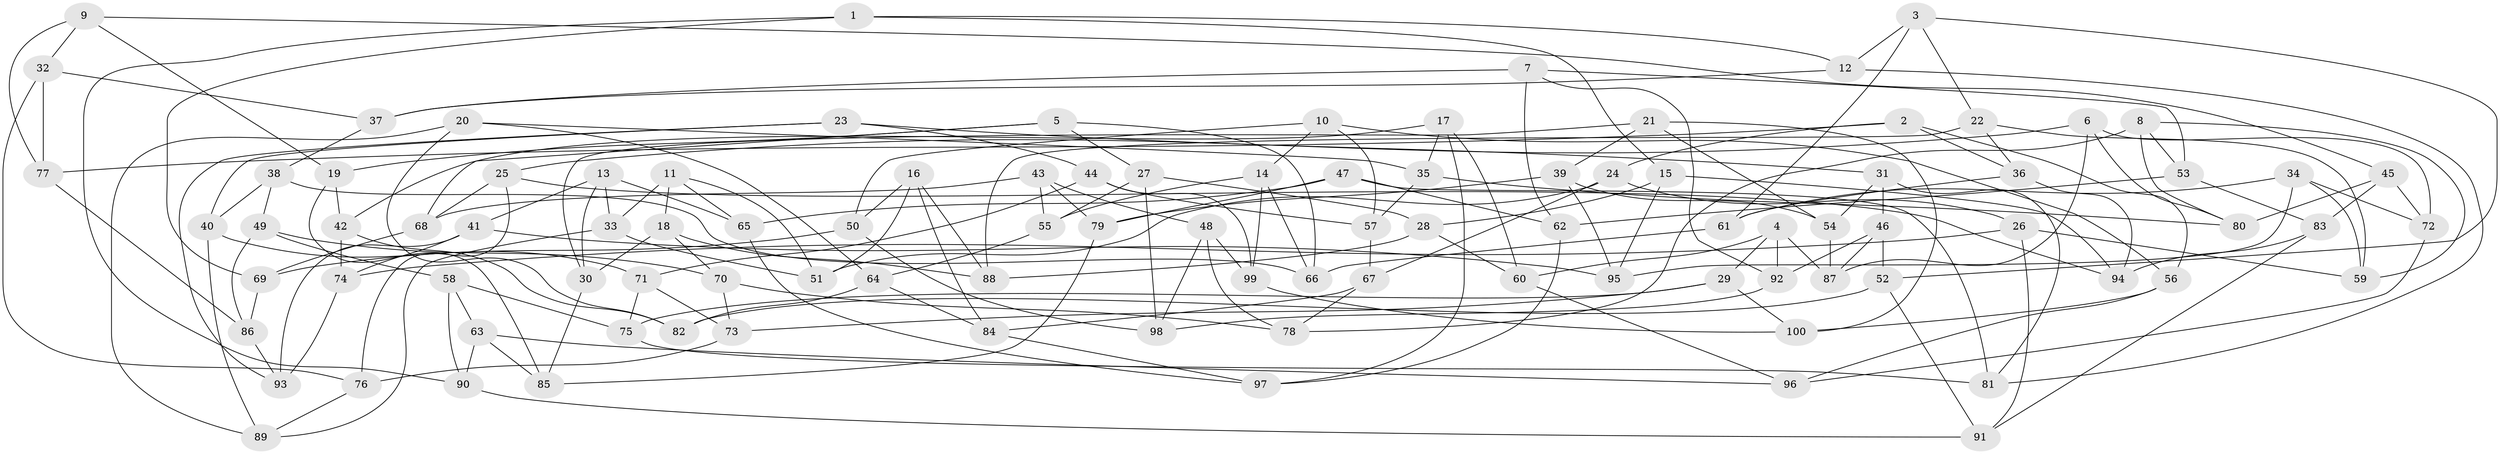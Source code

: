// Generated by graph-tools (version 1.1) at 2025/26/03/09/25 03:26:51]
// undirected, 100 vertices, 200 edges
graph export_dot {
graph [start="1"]
  node [color=gray90,style=filled];
  1;
  2;
  3;
  4;
  5;
  6;
  7;
  8;
  9;
  10;
  11;
  12;
  13;
  14;
  15;
  16;
  17;
  18;
  19;
  20;
  21;
  22;
  23;
  24;
  25;
  26;
  27;
  28;
  29;
  30;
  31;
  32;
  33;
  34;
  35;
  36;
  37;
  38;
  39;
  40;
  41;
  42;
  43;
  44;
  45;
  46;
  47;
  48;
  49;
  50;
  51;
  52;
  53;
  54;
  55;
  56;
  57;
  58;
  59;
  60;
  61;
  62;
  63;
  64;
  65;
  66;
  67;
  68;
  69;
  70;
  71;
  72;
  73;
  74;
  75;
  76;
  77;
  78;
  79;
  80;
  81;
  82;
  83;
  84;
  85;
  86;
  87;
  88;
  89;
  90;
  91;
  92;
  93;
  94;
  95;
  96;
  97;
  98;
  99;
  100;
  1 -- 12;
  1 -- 15;
  1 -- 90;
  1 -- 69;
  2 -- 77;
  2 -- 36;
  2 -- 56;
  2 -- 24;
  3 -- 52;
  3 -- 12;
  3 -- 61;
  3 -- 22;
  4 -- 92;
  4 -- 60;
  4 -- 87;
  4 -- 29;
  5 -- 19;
  5 -- 27;
  5 -- 66;
  5 -- 68;
  6 -- 80;
  6 -- 87;
  6 -- 25;
  6 -- 72;
  7 -- 62;
  7 -- 53;
  7 -- 92;
  7 -- 37;
  8 -- 78;
  8 -- 53;
  8 -- 59;
  8 -- 80;
  9 -- 32;
  9 -- 77;
  9 -- 45;
  9 -- 19;
  10 -- 14;
  10 -- 57;
  10 -- 56;
  10 -- 50;
  11 -- 51;
  11 -- 18;
  11 -- 33;
  11 -- 65;
  12 -- 37;
  12 -- 81;
  13 -- 33;
  13 -- 41;
  13 -- 65;
  13 -- 30;
  14 -- 99;
  14 -- 66;
  14 -- 55;
  15 -- 94;
  15 -- 95;
  15 -- 28;
  16 -- 88;
  16 -- 84;
  16 -- 51;
  16 -- 50;
  17 -- 42;
  17 -- 60;
  17 -- 35;
  17 -- 97;
  18 -- 88;
  18 -- 30;
  18 -- 70;
  19 -- 85;
  19 -- 42;
  20 -- 89;
  20 -- 64;
  20 -- 82;
  20 -- 35;
  21 -- 54;
  21 -- 39;
  21 -- 30;
  21 -- 100;
  22 -- 59;
  22 -- 36;
  22 -- 88;
  23 -- 44;
  23 -- 40;
  23 -- 93;
  23 -- 31;
  24 -- 26;
  24 -- 67;
  24 -- 51;
  25 -- 68;
  25 -- 76;
  25 -- 94;
  26 -- 59;
  26 -- 74;
  26 -- 91;
  27 -- 28;
  27 -- 98;
  27 -- 55;
  28 -- 88;
  28 -- 60;
  29 -- 73;
  29 -- 75;
  29 -- 100;
  30 -- 85;
  31 -- 81;
  31 -- 46;
  31 -- 54;
  32 -- 37;
  32 -- 77;
  32 -- 76;
  33 -- 89;
  33 -- 51;
  34 -- 59;
  34 -- 61;
  34 -- 95;
  34 -- 72;
  35 -- 57;
  35 -- 80;
  36 -- 61;
  36 -- 94;
  37 -- 38;
  38 -- 49;
  38 -- 66;
  38 -- 40;
  39 -- 79;
  39 -- 95;
  39 -- 54;
  40 -- 89;
  40 -- 71;
  41 -- 74;
  41 -- 93;
  41 -- 95;
  42 -- 74;
  42 -- 82;
  43 -- 55;
  43 -- 48;
  43 -- 68;
  43 -- 79;
  44 -- 99;
  44 -- 57;
  44 -- 71;
  45 -- 83;
  45 -- 72;
  45 -- 80;
  46 -- 87;
  46 -- 92;
  46 -- 52;
  47 -- 62;
  47 -- 65;
  47 -- 79;
  47 -- 81;
  48 -- 98;
  48 -- 78;
  48 -- 99;
  49 -- 86;
  49 -- 70;
  49 -- 58;
  50 -- 69;
  50 -- 98;
  52 -- 91;
  52 -- 82;
  53 -- 62;
  53 -- 83;
  54 -- 87;
  55 -- 64;
  56 -- 100;
  56 -- 96;
  57 -- 67;
  58 -- 63;
  58 -- 90;
  58 -- 75;
  60 -- 96;
  61 -- 66;
  62 -- 97;
  63 -- 90;
  63 -- 96;
  63 -- 85;
  64 -- 82;
  64 -- 84;
  65 -- 97;
  67 -- 78;
  67 -- 84;
  68 -- 69;
  69 -- 86;
  70 -- 78;
  70 -- 73;
  71 -- 75;
  71 -- 73;
  72 -- 96;
  73 -- 76;
  74 -- 93;
  75 -- 81;
  76 -- 89;
  77 -- 86;
  79 -- 85;
  83 -- 94;
  83 -- 91;
  84 -- 97;
  86 -- 93;
  90 -- 91;
  92 -- 98;
  99 -- 100;
}

